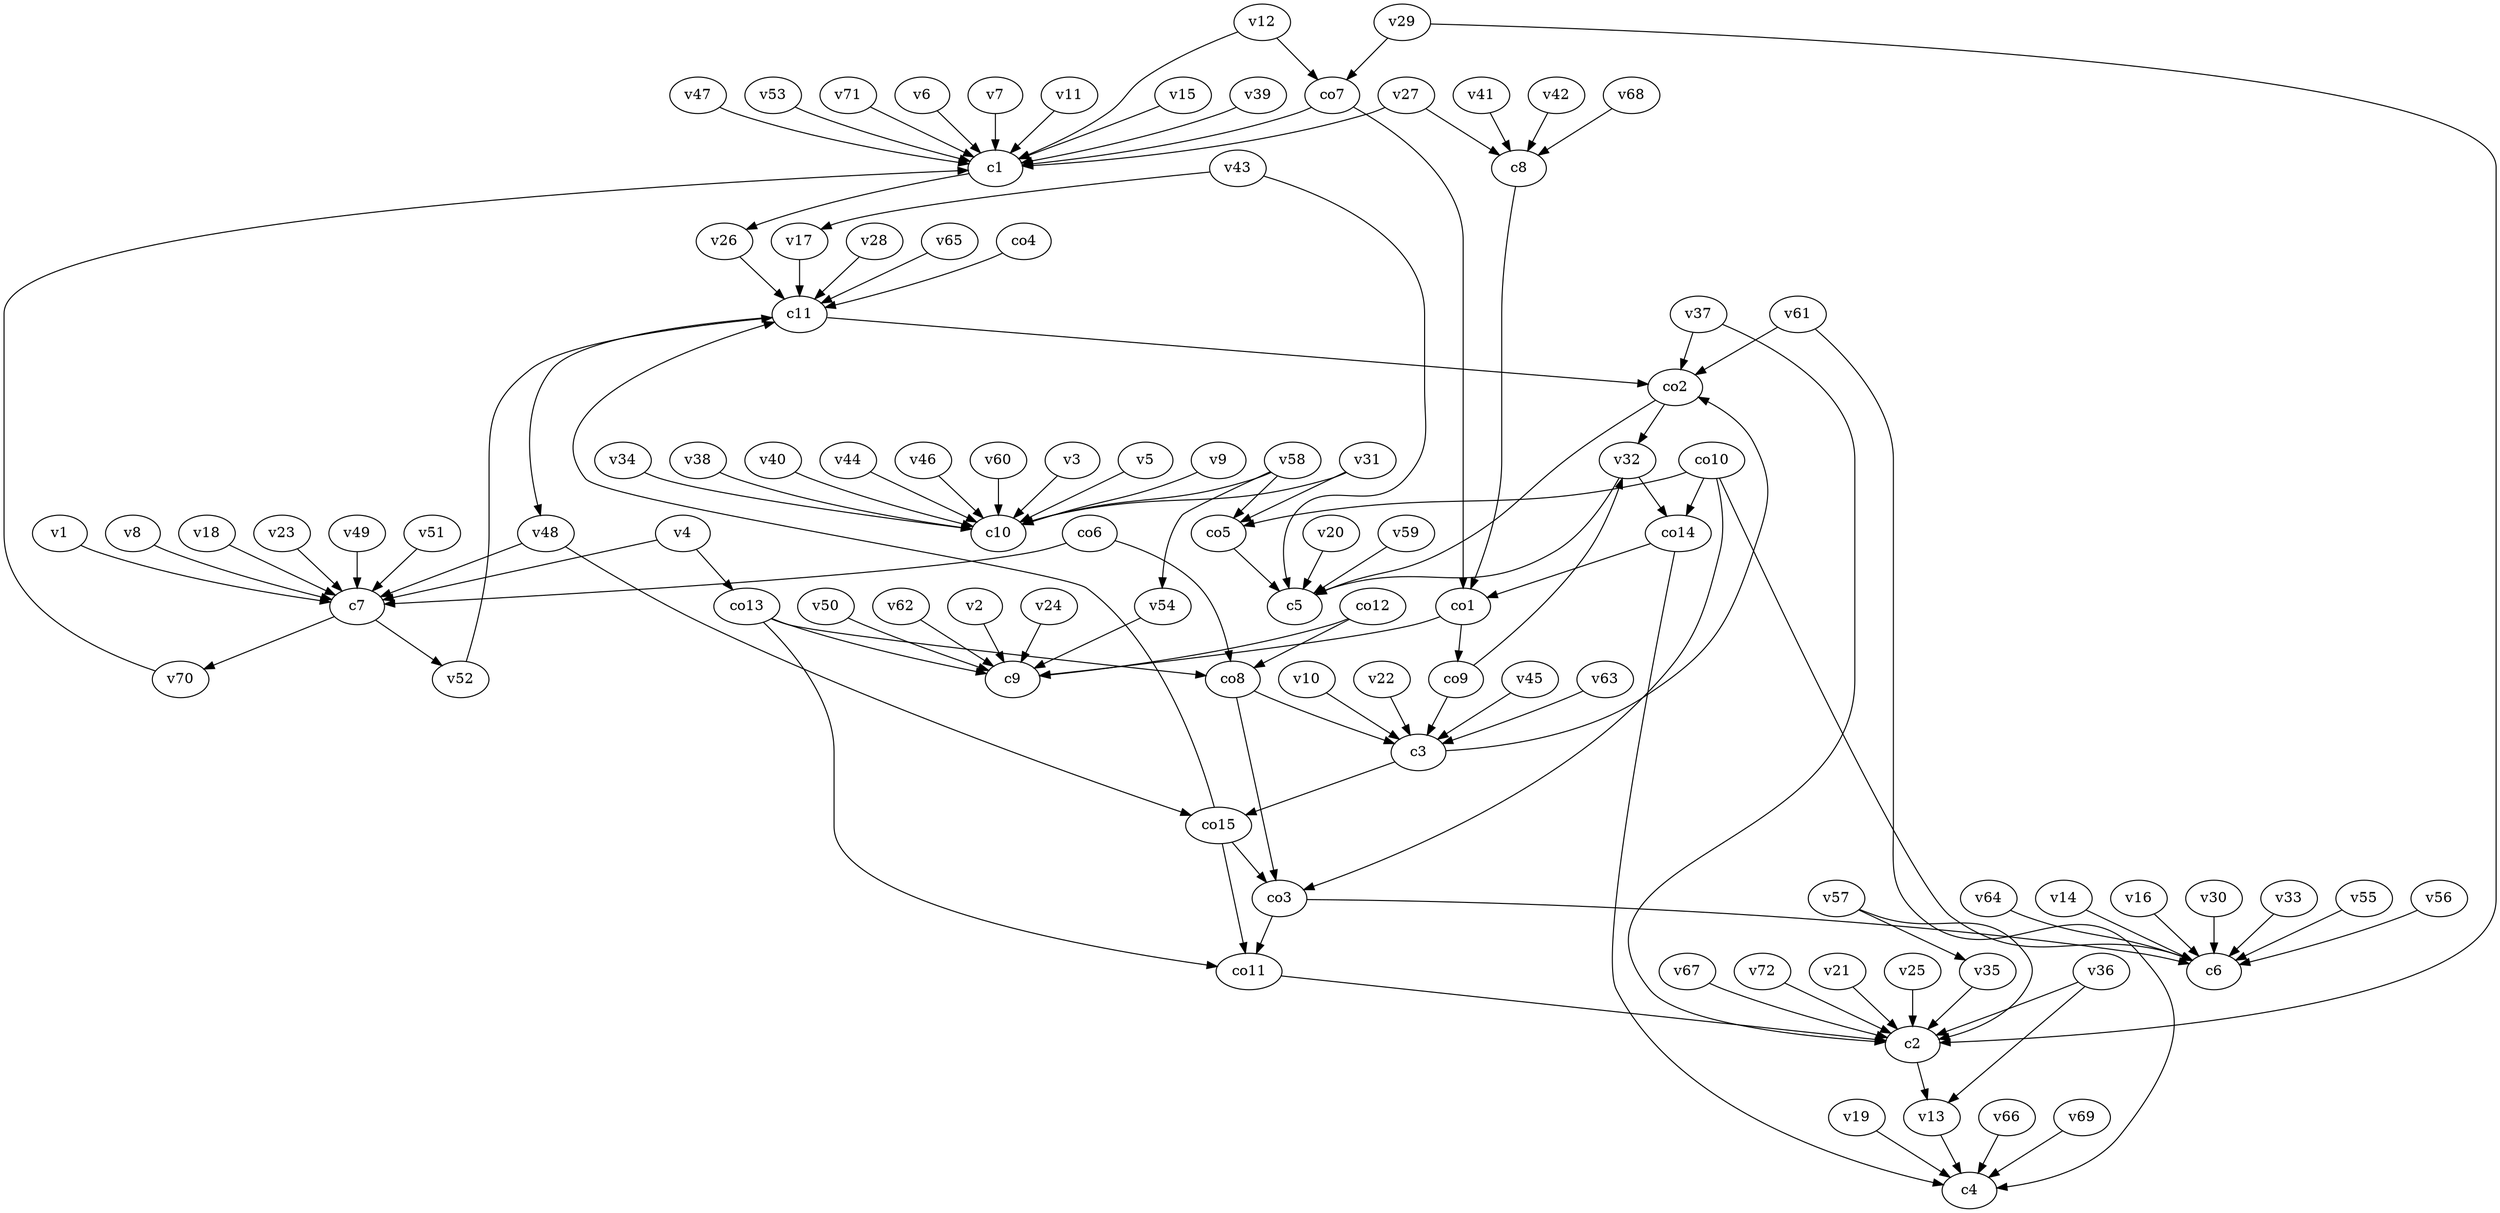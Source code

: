 strict digraph  {
c1;
c2;
c3;
c4;
c5;
c6;
c7;
c8;
c9;
c10;
c11;
v1;
v2;
v3;
v4;
v5;
v6;
v7;
v8;
v9;
v10;
v11;
v12;
v13;
v14;
v15;
v16;
v17;
v18;
v19;
v20;
v21;
v22;
v23;
v24;
v25;
v26;
v27;
v28;
v29;
v30;
v31;
v32;
v33;
v34;
v35;
v36;
v37;
v38;
v39;
v40;
v41;
v42;
v43;
v44;
v45;
v46;
v47;
v48;
v49;
v50;
v51;
v52;
v53;
v54;
v55;
v56;
v57;
v58;
v59;
v60;
v61;
v62;
v63;
v64;
v65;
v66;
v67;
v68;
v69;
v70;
v71;
v72;
co1;
co2;
co3;
co4;
co5;
co6;
co7;
co8;
co9;
co10;
co11;
co12;
co13;
co14;
co15;
c1 -> v26  [weight=1];
c2 -> v13  [weight=1];
c3 -> co2  [weight=1];
c3 -> co15  [weight=1];
c7 -> v52  [weight=1];
c7 -> v70  [weight=1];
c8 -> co1  [weight=1];
c11 -> co2  [weight=1];
c11 -> v48  [weight=1];
v1 -> c7  [weight=1];
v2 -> c9  [weight=1];
v3 -> c10  [weight=1];
v4 -> c7  [weight=1];
v4 -> co13  [weight=1];
v5 -> c10  [weight=1];
v6 -> c1  [weight=1];
v7 -> c1  [weight=1];
v8 -> c7  [weight=1];
v9 -> c10  [weight=1];
v10 -> c3  [weight=1];
v11 -> c1  [weight=1];
v12 -> c1  [weight=1];
v12 -> co7  [weight=1];
v13 -> c4  [weight=1];
v14 -> c6  [weight=1];
v15 -> c1  [weight=1];
v16 -> c6  [weight=1];
v17 -> c11  [weight=1];
v18 -> c7  [weight=1];
v19 -> c4  [weight=1];
v20 -> c5  [weight=1];
v21 -> c2  [weight=1];
v22 -> c3  [weight=1];
v23 -> c7  [weight=1];
v24 -> c9  [weight=1];
v25 -> c2  [weight=1];
v26 -> c11  [weight=1];
v27 -> c8  [weight=1];
v27 -> c1  [weight=1];
v28 -> c11  [weight=1];
v29 -> c2  [weight=1];
v29 -> co7  [weight=1];
v30 -> c6  [weight=1];
v31 -> c10  [weight=1];
v31 -> co5  [weight=1];
v32 -> c5  [weight=1];
v32 -> co14  [weight=1];
v33 -> c6  [weight=1];
v34 -> c10  [weight=1];
v35 -> c2  [weight=1];
v36 -> c2  [weight=1];
v36 -> v13  [weight=1];
v37 -> c2  [weight=1];
v37 -> co2  [weight=1];
v38 -> c10  [weight=1];
v39 -> c1  [weight=1];
v40 -> c10  [weight=1];
v41 -> c8  [weight=1];
v42 -> c8  [weight=1];
v43 -> c5  [weight=1];
v43 -> v17  [weight=1];
v44 -> c10  [weight=1];
v45 -> c3  [weight=1];
v46 -> c10  [weight=1];
v47 -> c1  [weight=1];
v48 -> c7  [weight=1];
v48 -> co15  [weight=1];
v49 -> c7  [weight=1];
v50 -> c9  [weight=1];
v51 -> c7  [weight=1];
v52 -> c11  [weight=1];
v53 -> c1  [weight=1];
v54 -> c9  [weight=1];
v55 -> c6  [weight=1];
v56 -> c6  [weight=1];
v57 -> c2  [weight=1];
v57 -> v35  [weight=1];
v58 -> c10  [weight=1];
v58 -> co5  [weight=1];
v58 -> v54  [weight=1];
v59 -> c5  [weight=1];
v60 -> c10  [weight=1];
v61 -> c4  [weight=1];
v61 -> co2  [weight=1];
v62 -> c9  [weight=1];
v63 -> c3  [weight=1];
v64 -> c6  [weight=1];
v65 -> c11  [weight=1];
v66 -> c4  [weight=1];
v67 -> c2  [weight=1];
v68 -> c8  [weight=1];
v69 -> c4  [weight=1];
v70 -> c1  [weight=1];
v71 -> c1  [weight=1];
v72 -> c2  [weight=1];
co1 -> c9  [weight=1];
co1 -> co9  [weight=1];
co2 -> c5  [weight=1];
co2 -> v32  [weight=1];
co3 -> c6  [weight=1];
co3 -> co11  [weight=1];
co4 -> c11  [weight=1];
co5 -> c5  [weight=1];
co6 -> c7  [weight=1];
co6 -> co8  [weight=1];
co7 -> c1  [weight=1];
co7 -> co1  [weight=1];
co8 -> c3  [weight=1];
co8 -> co3  [weight=1];
co9 -> c3  [weight=1];
co9 -> v32  [weight=1];
co10 -> c6  [weight=1];
co10 -> co3  [weight=1];
co10 -> co14  [weight=1];
co10 -> co5  [weight=1];
co11 -> c2  [weight=1];
co12 -> c9  [weight=1];
co12 -> co8  [weight=1];
co13 -> c9  [weight=1];
co13 -> co8  [weight=1];
co13 -> co11  [weight=1];
co14 -> c4  [weight=1];
co14 -> co1  [weight=1];
co15 -> c11  [weight=1];
co15 -> co11  [weight=1];
co15 -> co3  [weight=1];
}
